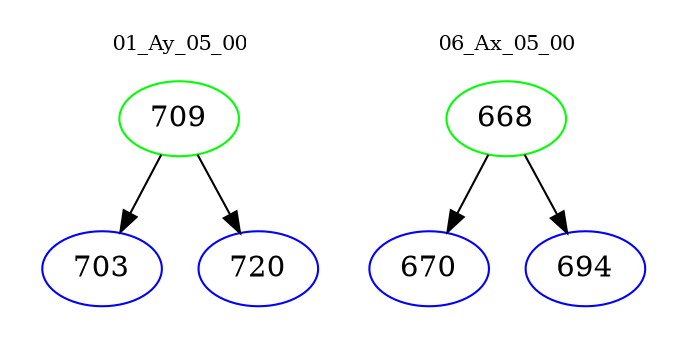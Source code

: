 digraph{
subgraph cluster_0 {
color = white
label = "01_Ay_05_00";
fontsize=10;
T0_709 [label="709", color="green"]
T0_709 -> T0_703 [color="black"]
T0_703 [label="703", color="blue"]
T0_709 -> T0_720 [color="black"]
T0_720 [label="720", color="blue"]
}
subgraph cluster_1 {
color = white
label = "06_Ax_05_00";
fontsize=10;
T1_668 [label="668", color="green"]
T1_668 -> T1_670 [color="black"]
T1_670 [label="670", color="blue"]
T1_668 -> T1_694 [color="black"]
T1_694 [label="694", color="blue"]
}
}
